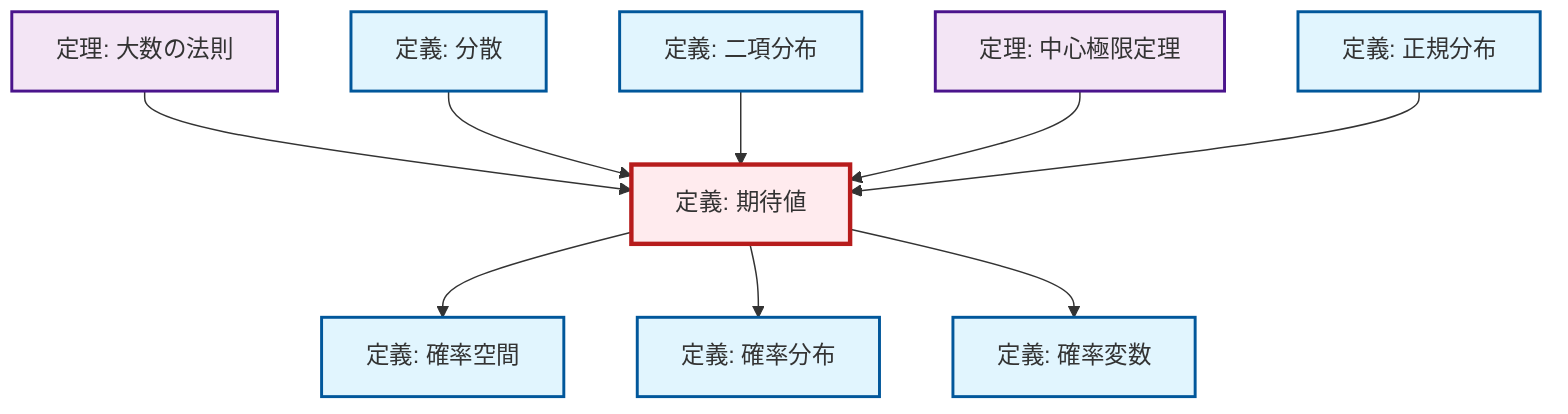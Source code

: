 graph TD
    classDef definition fill:#e1f5fe,stroke:#01579b,stroke-width:2px
    classDef theorem fill:#f3e5f5,stroke:#4a148c,stroke-width:2px
    classDef axiom fill:#fff3e0,stroke:#e65100,stroke-width:2px
    classDef example fill:#e8f5e9,stroke:#1b5e20,stroke-width:2px
    classDef current fill:#ffebee,stroke:#b71c1c,stroke-width:3px
    def-probability-space["定義: 確率空間"]:::definition
    def-probability-distribution["定義: 確率分布"]:::definition
    def-variance["定義: 分散"]:::definition
    def-normal-distribution["定義: 正規分布"]:::definition
    def-expectation["定義: 期待値"]:::definition
    thm-law-of-large-numbers["定理: 大数の法則"]:::theorem
    def-random-variable["定義: 確率変数"]:::definition
    thm-central-limit["定理: 中心極限定理"]:::theorem
    def-binomial-distribution["定義: 二項分布"]:::definition
    thm-law-of-large-numbers --> def-expectation
    def-expectation --> def-probability-space
    def-variance --> def-expectation
    def-binomial-distribution --> def-expectation
    thm-central-limit --> def-expectation
    def-normal-distribution --> def-expectation
    def-expectation --> def-probability-distribution
    def-expectation --> def-random-variable
    class def-expectation current